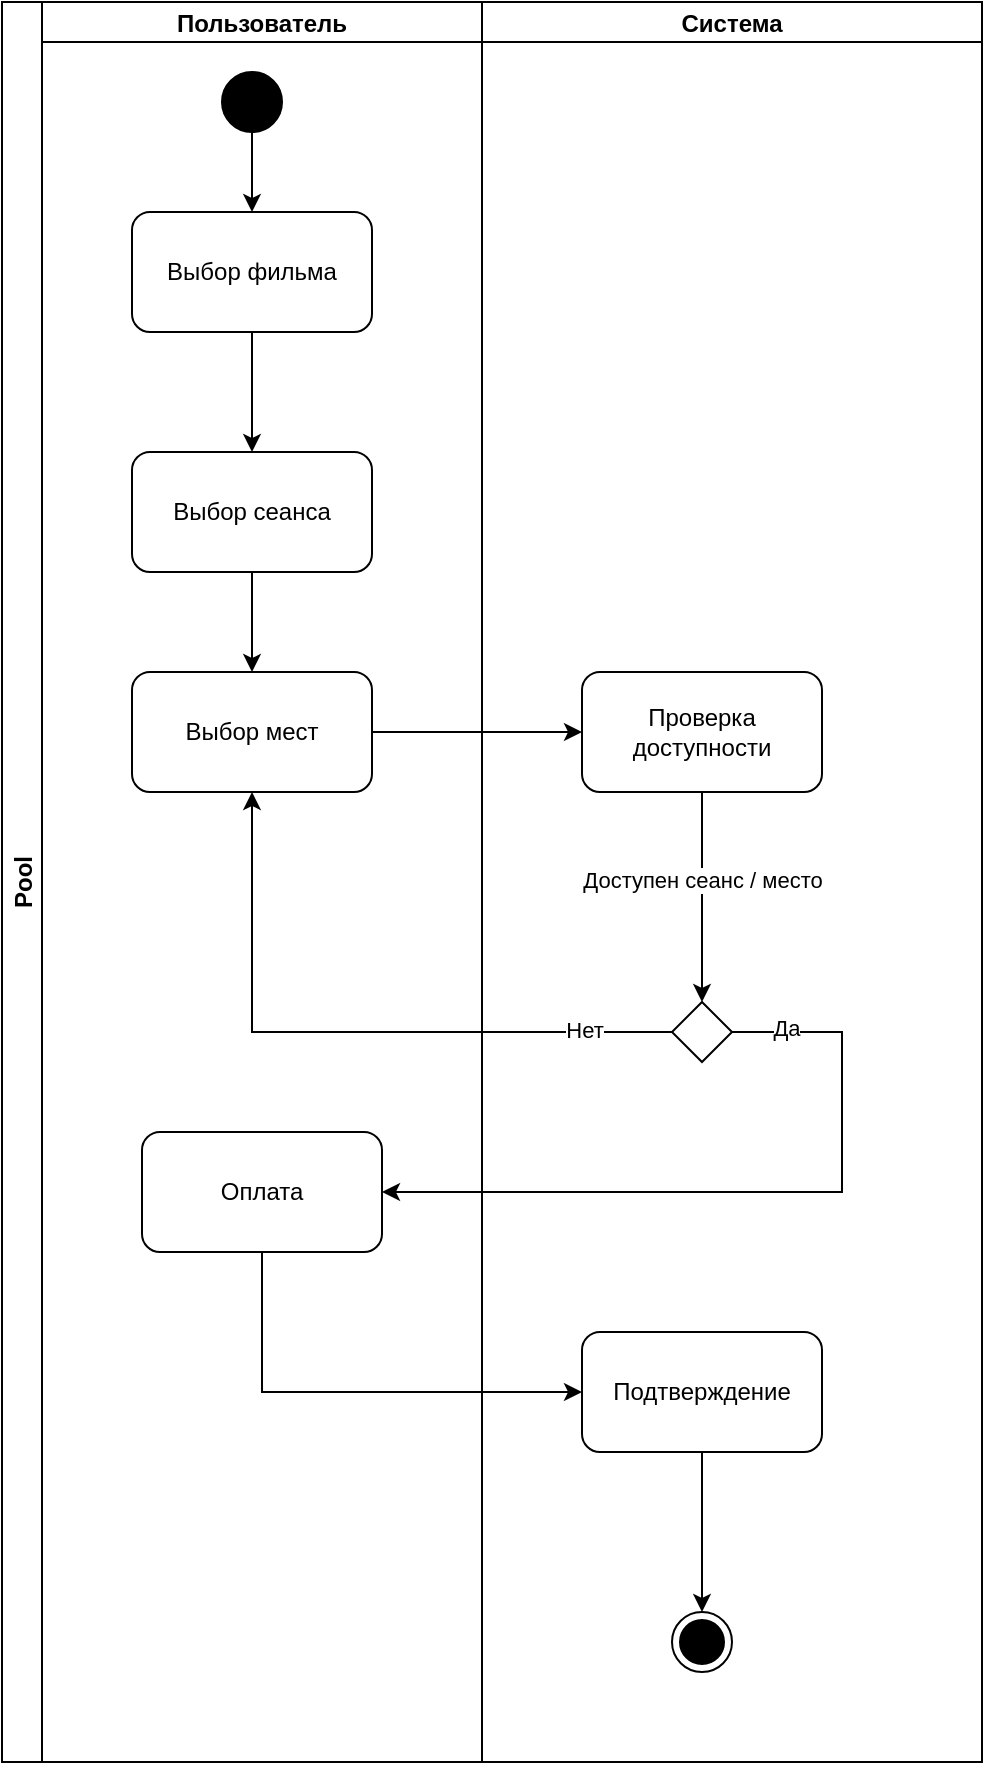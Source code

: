 <mxfile version="27.0.6">
  <diagram name="Страница — 1" id="Gc-OCyASFoMNhAd_t_IS">
    <mxGraphModel dx="2194" dy="1143" grid="1" gridSize="10" guides="1" tooltips="1" connect="1" arrows="1" fold="1" page="1" pageScale="1" pageWidth="827" pageHeight="1169" math="0" shadow="0">
      <root>
        <mxCell id="0" />
        <mxCell id="1" parent="0" />
        <mxCell id="8SGfL8MuE-BGQFQ02nnn-9" value="Pool" style="swimlane;childLayout=stackLayout;resizeParent=1;resizeParentMax=0;startSize=20;horizontal=0;horizontalStack=1;" vertex="1" parent="1">
          <mxGeometry x="320" y="105" width="490" height="880" as="geometry" />
        </mxCell>
        <mxCell id="8SGfL8MuE-BGQFQ02nnn-10" value="Пользователь" style="swimlane;startSize=20;arcSize=15;" vertex="1" parent="8SGfL8MuE-BGQFQ02nnn-9">
          <mxGeometry x="20" width="220" height="880" as="geometry" />
        </mxCell>
        <mxCell id="8SGfL8MuE-BGQFQ02nnn-24" style="edgeStyle=orthogonalEdgeStyle;rounded=0;orthogonalLoop=1;jettySize=auto;html=1;" edge="1" parent="8SGfL8MuE-BGQFQ02nnn-10" source="8SGfL8MuE-BGQFQ02nnn-13" target="8SGfL8MuE-BGQFQ02nnn-15">
          <mxGeometry relative="1" as="geometry" />
        </mxCell>
        <mxCell id="8SGfL8MuE-BGQFQ02nnn-13" value="" style="ellipse;fillColor=strokeColor;html=1;" vertex="1" parent="8SGfL8MuE-BGQFQ02nnn-10">
          <mxGeometry x="90" y="35" width="30" height="30" as="geometry" />
        </mxCell>
        <mxCell id="8SGfL8MuE-BGQFQ02nnn-30" style="edgeStyle=orthogonalEdgeStyle;rounded=0;orthogonalLoop=1;jettySize=auto;html=1;entryX=0.5;entryY=0;entryDx=0;entryDy=0;" edge="1" parent="8SGfL8MuE-BGQFQ02nnn-10" source="8SGfL8MuE-BGQFQ02nnn-15" target="8SGfL8MuE-BGQFQ02nnn-25">
          <mxGeometry relative="1" as="geometry" />
        </mxCell>
        <mxCell id="8SGfL8MuE-BGQFQ02nnn-15" value="Выбор фильма" style="rounded=1;whiteSpace=wrap;html=1;" vertex="1" parent="8SGfL8MuE-BGQFQ02nnn-10">
          <mxGeometry x="45" y="105" width="120" height="60" as="geometry" />
        </mxCell>
        <mxCell id="8SGfL8MuE-BGQFQ02nnn-28" style="edgeStyle=orthogonalEdgeStyle;rounded=0;orthogonalLoop=1;jettySize=auto;html=1;entryX=0.5;entryY=0;entryDx=0;entryDy=0;" edge="1" parent="8SGfL8MuE-BGQFQ02nnn-10" source="8SGfL8MuE-BGQFQ02nnn-25" target="8SGfL8MuE-BGQFQ02nnn-27">
          <mxGeometry relative="1" as="geometry" />
        </mxCell>
        <mxCell id="8SGfL8MuE-BGQFQ02nnn-25" value="Выбор сеанса" style="rounded=1;whiteSpace=wrap;html=1;" vertex="1" parent="8SGfL8MuE-BGQFQ02nnn-10">
          <mxGeometry x="45" y="225" width="120" height="60" as="geometry" />
        </mxCell>
        <mxCell id="8SGfL8MuE-BGQFQ02nnn-27" value="Выбор мест" style="rounded=1;whiteSpace=wrap;html=1;" vertex="1" parent="8SGfL8MuE-BGQFQ02nnn-10">
          <mxGeometry x="45" y="335" width="120" height="60" as="geometry" />
        </mxCell>
        <mxCell id="8SGfL8MuE-BGQFQ02nnn-38" value="Оплата" style="rounded=1;whiteSpace=wrap;html=1;" vertex="1" parent="8SGfL8MuE-BGQFQ02nnn-10">
          <mxGeometry x="50" y="565" width="120" height="60" as="geometry" />
        </mxCell>
        <mxCell id="8SGfL8MuE-BGQFQ02nnn-11" value="Система" style="swimlane;startSize=20;" vertex="1" parent="8SGfL8MuE-BGQFQ02nnn-9">
          <mxGeometry x="240" width="250" height="880" as="geometry" />
        </mxCell>
        <mxCell id="8SGfL8MuE-BGQFQ02nnn-31" value="" style="rhombus;" vertex="1" parent="8SGfL8MuE-BGQFQ02nnn-11">
          <mxGeometry x="95" y="500" width="30" height="30" as="geometry" />
        </mxCell>
        <mxCell id="8SGfL8MuE-BGQFQ02nnn-34" style="edgeStyle=orthogonalEdgeStyle;rounded=0;orthogonalLoop=1;jettySize=auto;html=1;entryX=0.5;entryY=0;entryDx=0;entryDy=0;" edge="1" parent="8SGfL8MuE-BGQFQ02nnn-11" source="8SGfL8MuE-BGQFQ02nnn-32" target="8SGfL8MuE-BGQFQ02nnn-31">
          <mxGeometry relative="1" as="geometry" />
        </mxCell>
        <mxCell id="8SGfL8MuE-BGQFQ02nnn-35" value="Доступен сеанс / место" style="edgeLabel;html=1;align=center;verticalAlign=middle;resizable=0;points=[];" vertex="1" connectable="0" parent="8SGfL8MuE-BGQFQ02nnn-34">
          <mxGeometry x="-0.171" relative="1" as="geometry">
            <mxPoint as="offset" />
          </mxGeometry>
        </mxCell>
        <mxCell id="8SGfL8MuE-BGQFQ02nnn-32" value="Проверка доступности" style="rounded=1;whiteSpace=wrap;html=1;" vertex="1" parent="8SGfL8MuE-BGQFQ02nnn-11">
          <mxGeometry x="50" y="335" width="120" height="60" as="geometry" />
        </mxCell>
        <mxCell id="8SGfL8MuE-BGQFQ02nnn-50" style="edgeStyle=orthogonalEdgeStyle;rounded=0;orthogonalLoop=1;jettySize=auto;html=1;entryX=0.5;entryY=0;entryDx=0;entryDy=0;" edge="1" parent="8SGfL8MuE-BGQFQ02nnn-11" source="8SGfL8MuE-BGQFQ02nnn-46" target="8SGfL8MuE-BGQFQ02nnn-49">
          <mxGeometry relative="1" as="geometry" />
        </mxCell>
        <mxCell id="8SGfL8MuE-BGQFQ02nnn-46" value="Подтверждение" style="rounded=1;whiteSpace=wrap;html=1;" vertex="1" parent="8SGfL8MuE-BGQFQ02nnn-11">
          <mxGeometry x="50" y="665" width="120" height="60" as="geometry" />
        </mxCell>
        <mxCell id="8SGfL8MuE-BGQFQ02nnn-49" value="" style="ellipse;html=1;shape=endState;fillColor=strokeColor;" vertex="1" parent="8SGfL8MuE-BGQFQ02nnn-11">
          <mxGeometry x="95" y="805" width="30" height="30" as="geometry" />
        </mxCell>
        <mxCell id="8SGfL8MuE-BGQFQ02nnn-33" style="edgeStyle=orthogonalEdgeStyle;rounded=0;orthogonalLoop=1;jettySize=auto;html=1;entryX=0;entryY=0.5;entryDx=0;entryDy=0;" edge="1" parent="8SGfL8MuE-BGQFQ02nnn-9" source="8SGfL8MuE-BGQFQ02nnn-27" target="8SGfL8MuE-BGQFQ02nnn-32">
          <mxGeometry relative="1" as="geometry" />
        </mxCell>
        <mxCell id="8SGfL8MuE-BGQFQ02nnn-36" style="edgeStyle=orthogonalEdgeStyle;rounded=0;orthogonalLoop=1;jettySize=auto;html=1;entryX=0.5;entryY=1;entryDx=0;entryDy=0;" edge="1" parent="8SGfL8MuE-BGQFQ02nnn-9" source="8SGfL8MuE-BGQFQ02nnn-31" target="8SGfL8MuE-BGQFQ02nnn-27">
          <mxGeometry relative="1" as="geometry" />
        </mxCell>
        <mxCell id="8SGfL8MuE-BGQFQ02nnn-37" value="Нет" style="edgeLabel;html=1;align=center;verticalAlign=middle;resizable=0;points=[];" vertex="1" connectable="0" parent="8SGfL8MuE-BGQFQ02nnn-36">
          <mxGeometry x="-0.731" y="-1" relative="1" as="geometry">
            <mxPoint as="offset" />
          </mxGeometry>
        </mxCell>
        <mxCell id="8SGfL8MuE-BGQFQ02nnn-43" style="edgeStyle=orthogonalEdgeStyle;rounded=0;orthogonalLoop=1;jettySize=auto;html=1;jumpStyle=none;entryX=1;entryY=0.5;entryDx=0;entryDy=0;" edge="1" parent="8SGfL8MuE-BGQFQ02nnn-9" source="8SGfL8MuE-BGQFQ02nnn-31" target="8SGfL8MuE-BGQFQ02nnn-38">
          <mxGeometry relative="1" as="geometry">
            <mxPoint x="430" y="595" as="targetPoint" />
            <Array as="points">
              <mxPoint x="420" y="515" />
              <mxPoint x="420" y="595" />
            </Array>
          </mxGeometry>
        </mxCell>
        <mxCell id="8SGfL8MuE-BGQFQ02nnn-45" value="Да" style="edgeLabel;html=1;align=center;verticalAlign=middle;resizable=0;points=[];" vertex="1" connectable="0" parent="8SGfL8MuE-BGQFQ02nnn-43">
          <mxGeometry x="-0.853" y="2" relative="1" as="geometry">
            <mxPoint as="offset" />
          </mxGeometry>
        </mxCell>
        <mxCell id="8SGfL8MuE-BGQFQ02nnn-48" style="edgeStyle=orthogonalEdgeStyle;rounded=0;orthogonalLoop=1;jettySize=auto;html=1;entryX=0;entryY=0.5;entryDx=0;entryDy=0;" edge="1" parent="8SGfL8MuE-BGQFQ02nnn-9" source="8SGfL8MuE-BGQFQ02nnn-38" target="8SGfL8MuE-BGQFQ02nnn-46">
          <mxGeometry relative="1" as="geometry">
            <Array as="points">
              <mxPoint x="130" y="695" />
            </Array>
          </mxGeometry>
        </mxCell>
      </root>
    </mxGraphModel>
  </diagram>
</mxfile>
